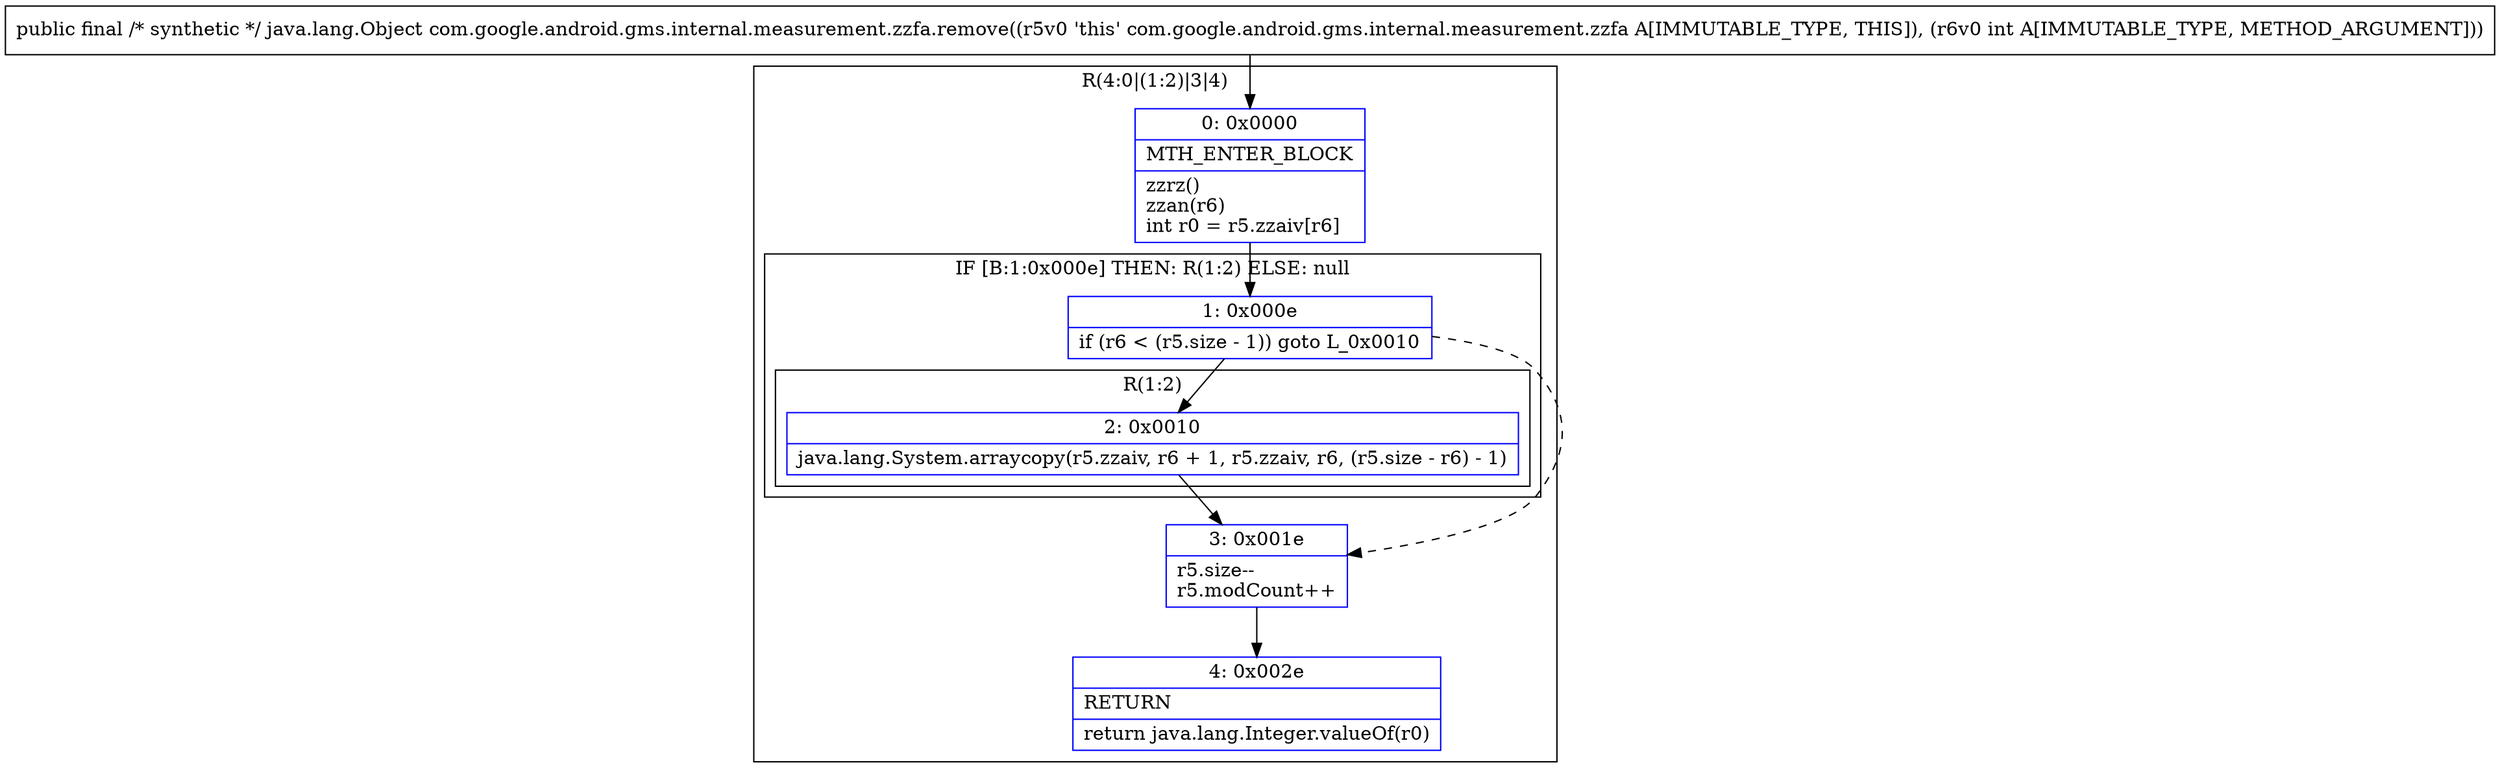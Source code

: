 digraph "CFG forcom.google.android.gms.internal.measurement.zzfa.remove(I)Ljava\/lang\/Object;" {
subgraph cluster_Region_1741820988 {
label = "R(4:0|(1:2)|3|4)";
node [shape=record,color=blue];
Node_0 [shape=record,label="{0\:\ 0x0000|MTH_ENTER_BLOCK\l|zzrz()\lzzan(r6)\lint r0 = r5.zzaiv[r6]\l}"];
subgraph cluster_IfRegion_1702281764 {
label = "IF [B:1:0x000e] THEN: R(1:2) ELSE: null";
node [shape=record,color=blue];
Node_1 [shape=record,label="{1\:\ 0x000e|if (r6 \< (r5.size \- 1)) goto L_0x0010\l}"];
subgraph cluster_Region_2028195119 {
label = "R(1:2)";
node [shape=record,color=blue];
Node_2 [shape=record,label="{2\:\ 0x0010|java.lang.System.arraycopy(r5.zzaiv, r6 + 1, r5.zzaiv, r6, (r5.size \- r6) \- 1)\l}"];
}
}
Node_3 [shape=record,label="{3\:\ 0x001e|r5.size\-\-\lr5.modCount++\l}"];
Node_4 [shape=record,label="{4\:\ 0x002e|RETURN\l|return java.lang.Integer.valueOf(r0)\l}"];
}
MethodNode[shape=record,label="{public final \/* synthetic *\/ java.lang.Object com.google.android.gms.internal.measurement.zzfa.remove((r5v0 'this' com.google.android.gms.internal.measurement.zzfa A[IMMUTABLE_TYPE, THIS]), (r6v0 int A[IMMUTABLE_TYPE, METHOD_ARGUMENT])) }"];
MethodNode -> Node_0;
Node_0 -> Node_1;
Node_1 -> Node_2;
Node_1 -> Node_3[style=dashed];
Node_2 -> Node_3;
Node_3 -> Node_4;
}

